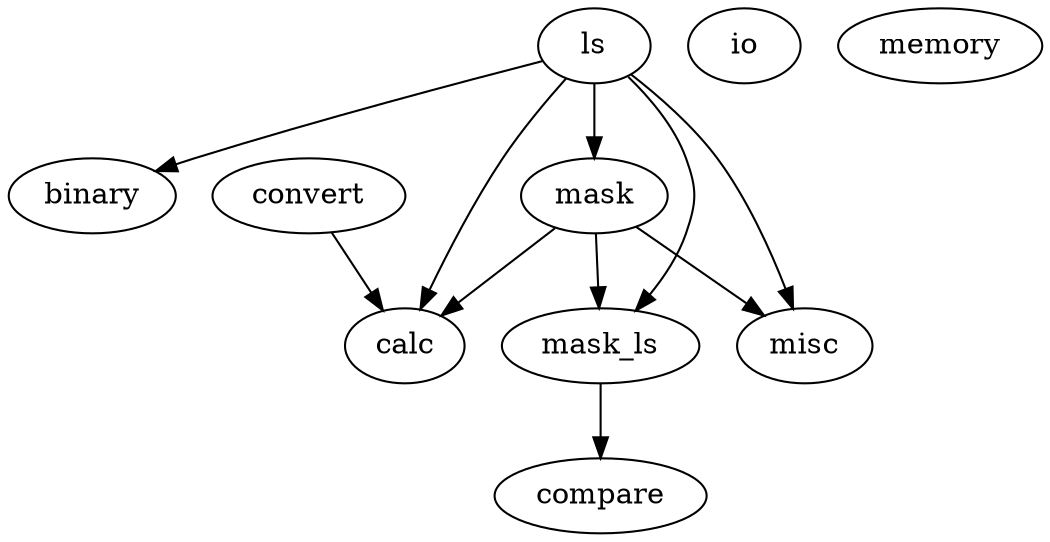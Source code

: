 strict digraph  {
convert;
mask;
ls;
mask_ls;
io;
calc;
binary;
memory;
compare;
misc;
convert -> calc;
mask -> mask_ls;
mask -> calc;
mask -> misc;
ls -> mask;
ls -> mask_ls;
ls -> calc;
ls -> binary;
ls -> misc;
mask_ls -> compare;
}
